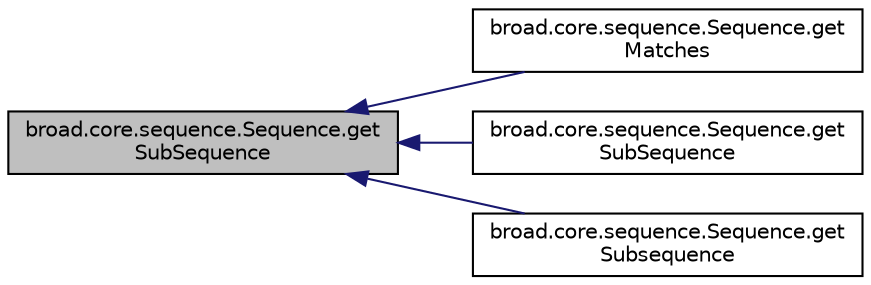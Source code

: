 digraph "broad.core.sequence.Sequence.getSubSequence"
{
  edge [fontname="Helvetica",fontsize="10",labelfontname="Helvetica",labelfontsize="10"];
  node [fontname="Helvetica",fontsize="10",shape=record];
  rankdir="LR";
  Node1 [label="broad.core.sequence.Sequence.get\lSubSequence",height=0.2,width=0.4,color="black", fillcolor="grey75", style="filled" fontcolor="black"];
  Node1 -> Node2 [dir="back",color="midnightblue",fontsize="10",style="solid"];
  Node2 [label="broad.core.sequence.Sequence.get\lMatches",height=0.2,width=0.4,color="black", fillcolor="white", style="filled",URL="$classbroad_1_1core_1_1sequence_1_1_sequence.html#a69dcd323117fd945585a71236ffef9e9"];
  Node1 -> Node3 [dir="back",color="midnightblue",fontsize="10",style="solid"];
  Node3 [label="broad.core.sequence.Sequence.get\lSubSequence",height=0.2,width=0.4,color="black", fillcolor="white", style="filled",URL="$classbroad_1_1core_1_1sequence_1_1_sequence.html#a5af216e57b3a21de28ff79b81a51af25"];
  Node1 -> Node4 [dir="back",color="midnightblue",fontsize="10",style="solid"];
  Node4 [label="broad.core.sequence.Sequence.get\lSubsequence",height=0.2,width=0.4,color="black", fillcolor="white", style="filled",URL="$classbroad_1_1core_1_1sequence_1_1_sequence.html#aea523aacfd70e1301e61ce005db9fd68"];
}
